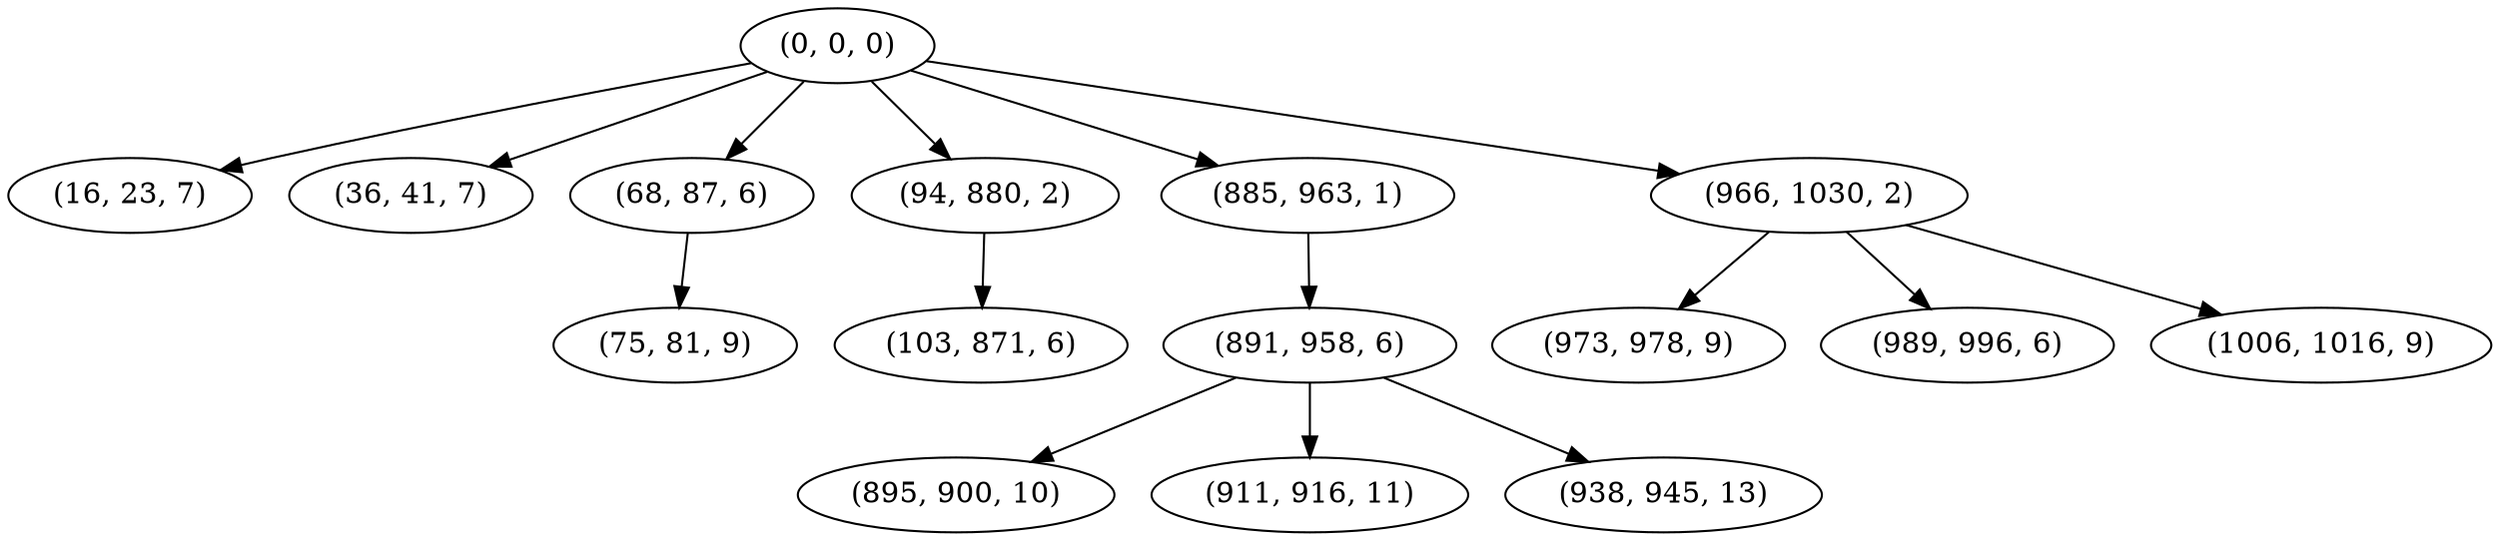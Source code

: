 digraph tree {
    "(0, 0, 0)";
    "(16, 23, 7)";
    "(36, 41, 7)";
    "(68, 87, 6)";
    "(75, 81, 9)";
    "(94, 880, 2)";
    "(103, 871, 6)";
    "(885, 963, 1)";
    "(891, 958, 6)";
    "(895, 900, 10)";
    "(911, 916, 11)";
    "(938, 945, 13)";
    "(966, 1030, 2)";
    "(973, 978, 9)";
    "(989, 996, 6)";
    "(1006, 1016, 9)";
    "(0, 0, 0)" -> "(16, 23, 7)";
    "(0, 0, 0)" -> "(36, 41, 7)";
    "(0, 0, 0)" -> "(68, 87, 6)";
    "(0, 0, 0)" -> "(94, 880, 2)";
    "(0, 0, 0)" -> "(885, 963, 1)";
    "(0, 0, 0)" -> "(966, 1030, 2)";
    "(68, 87, 6)" -> "(75, 81, 9)";
    "(94, 880, 2)" -> "(103, 871, 6)";
    "(885, 963, 1)" -> "(891, 958, 6)";
    "(891, 958, 6)" -> "(895, 900, 10)";
    "(891, 958, 6)" -> "(911, 916, 11)";
    "(891, 958, 6)" -> "(938, 945, 13)";
    "(966, 1030, 2)" -> "(973, 978, 9)";
    "(966, 1030, 2)" -> "(989, 996, 6)";
    "(966, 1030, 2)" -> "(1006, 1016, 9)";
}
